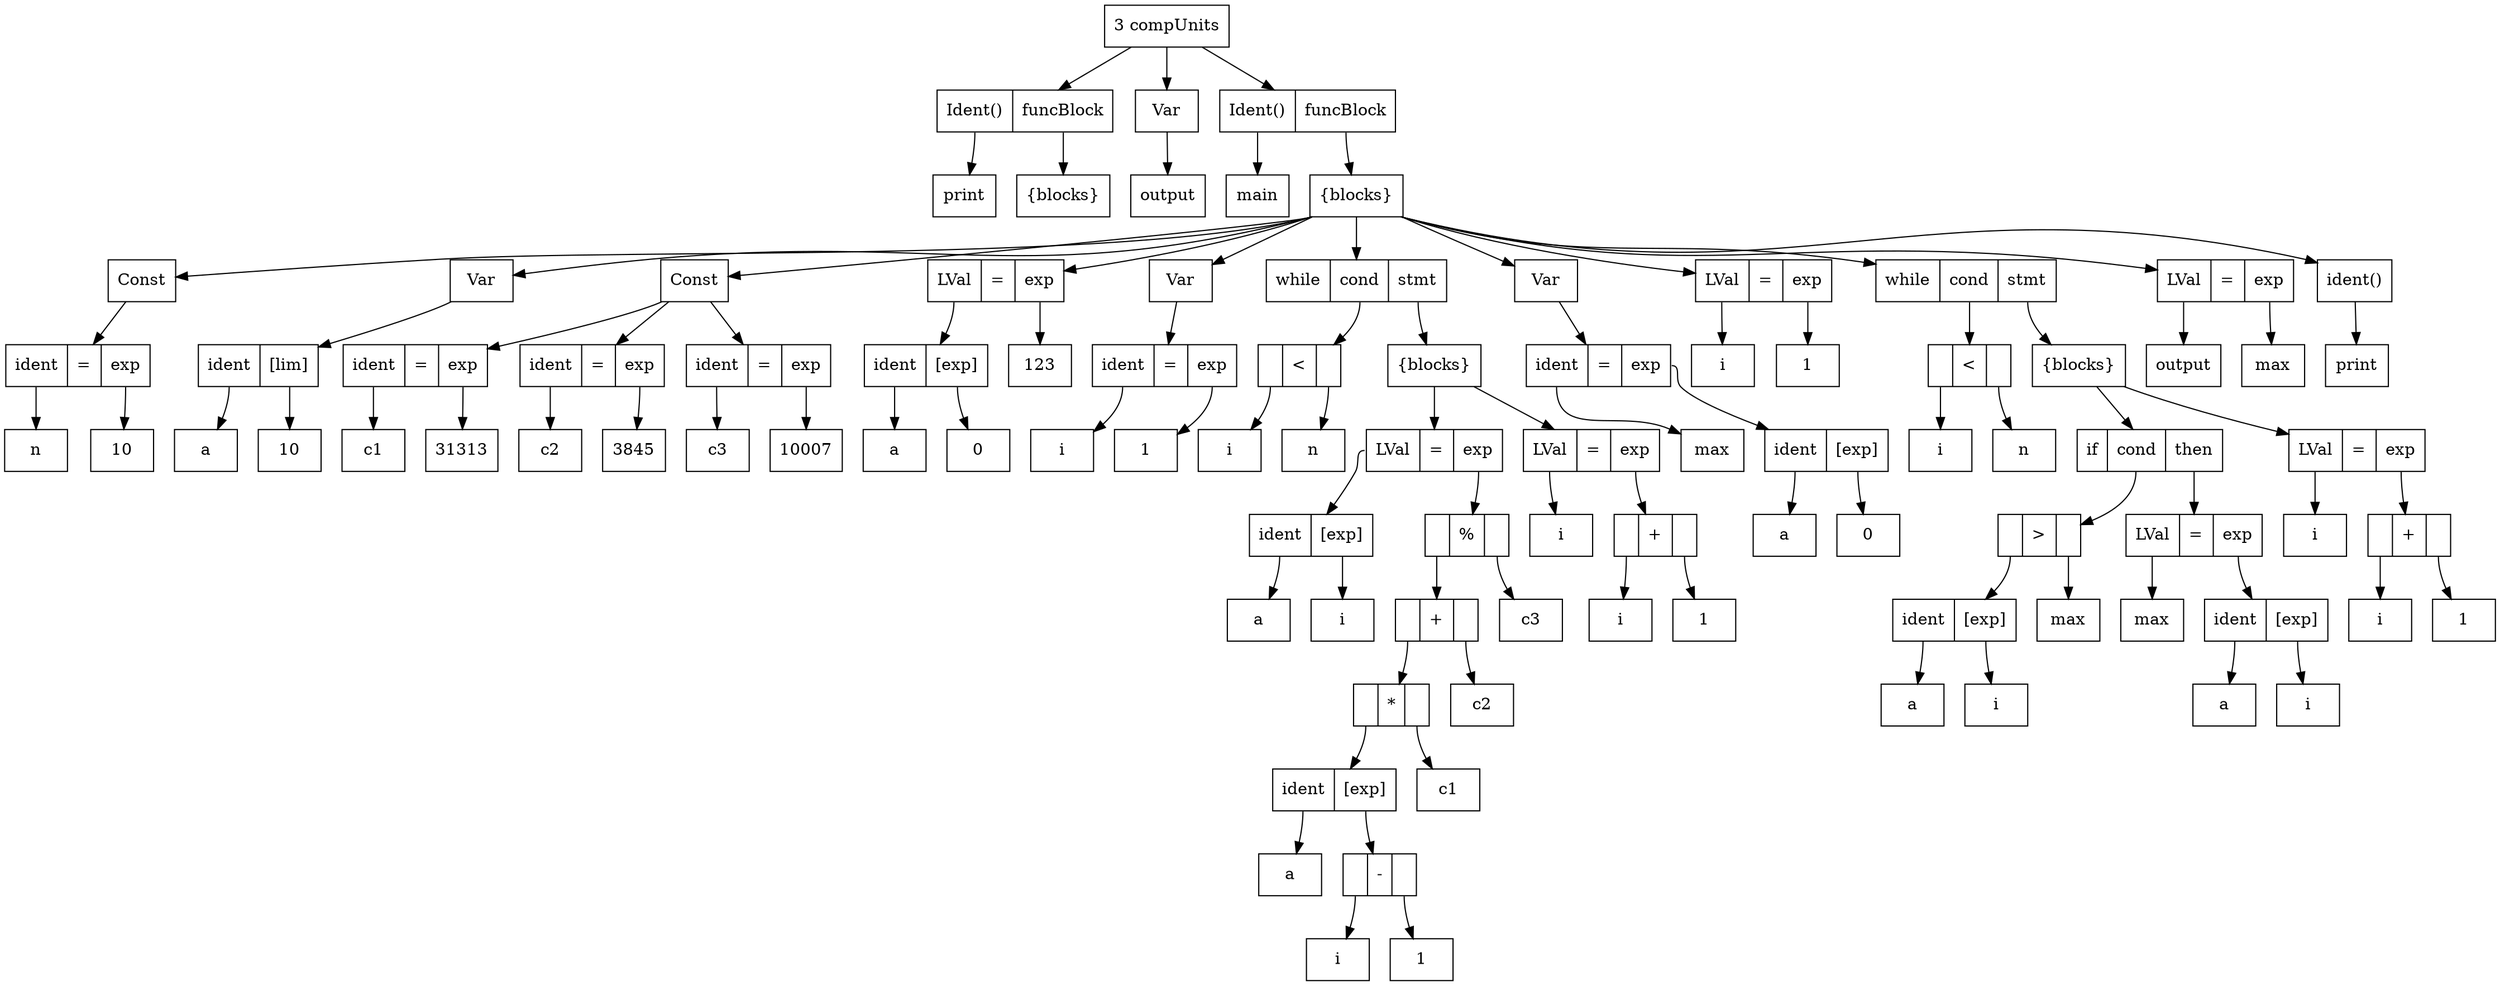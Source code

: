 digraph {
    node [shape = record];
    0 [label = "<0> 3 compUnits"];
    1 [label = "<0> Ident\(\)|<1> funcBlock"];
    2 [label = "<0> print"];
    3 [label = "<0> \{blocks\}"];
    1:0 -> 2;
    1:1 -> 3;
    0:0 -> 1;
    4 [label = "<0> Var"];
    5 [label = "<0> output"];
    4:0 -> 5;
    0:0 -> 4;
    6 [label = "<0> Ident\(\)|<1> funcBlock"];
    7 [label = "<0> main"];
    8 [label = "<0> \{blocks\}"];
    9 [label = "<0> Const"];
    10 [label = "<0> ident|<1> =|<2> exp"];
    11 [label = "<0> n"];
    12 [label = "<0> 10"];
    10:0 -> 11;
    10:2 -> 12;
    9:0 -> 10;
    8:0 -> 9;
    13 [label = "<0> Var"];
    14 [label = "<0> ident|<1> \[lim\]"];
    15 [label = "<0> a"];
    16 [label = "<0> 10"];
    14:0 -> 15;
    14:1 -> 16;
    13:0 -> 14;
    8:0 -> 13;
    17 [label = "<0> Const"];
    18 [label = "<0> ident|<1> =|<2> exp"];
    19 [label = "<0> c1"];
    20 [label = "<0> 31313"];
    18:0 -> 19;
    18:2 -> 20;
    17:0 -> 18;
    21 [label = "<0> ident|<1> =|<2> exp"];
    22 [label = "<0> c2"];
    23 [label = "<0> 3845"];
    21:0 -> 22;
    21:2 -> 23;
    17:0 -> 21;
    24 [label = "<0> ident|<1> =|<2> exp"];
    25 [label = "<0> c3"];
    26 [label = "<0> 10007"];
    24:0 -> 25;
    24:2 -> 26;
    17:0 -> 24;
    8:0 -> 17;
    27 [label = "<0> LVal|<1> =|<2> exp"];
    28 [label = "<0> ident|<1> \[exp\]"];
    29 [label = "<0> a"];
    30 [label = "<0> 0"];
    28:0 -> 29;
    28:1 -> 30;
    31 [label = "<0> 123"];
    27:0 -> 28;
    27:2 -> 31;
    8:0 -> 27;
    32 [label = "<0> Var"];
    33 [label = "<0> ident|<1> =|<2> exp"];
    34 [label = "<0> i"];
    35 [label = "<0> 1"];
    33:0 -> 34;
    33:2 -> 35;
    32:0 -> 33;
    8:0 -> 32;
    36 [label = "<0> while|<1> cond|<2> stmt"];
    37 [label = "<0>  |<1> \<|<2>  "];
    38 [label = "<0> i"];
    39 [label = "<0> n"];
    37:0 -> 38;
    37:2 -> 39;
    40 [label = "<0> \{blocks\}"];
    41 [label = "<0> LVal|<1> =|<2> exp"];
    42 [label = "<0> ident|<1> \[exp\]"];
    43 [label = "<0> a"];
    44 [label = "<0> i"];
    42:0 -> 43;
    42:1 -> 44;
    45 [label = "<0>  |<1> %|<2>  "];
    46 [label = "<0>  |<1> +|<2>  "];
    47 [label = "<0>  |<1> *|<2>  "];
    48 [label = "<0> ident|<1> \[exp\]"];
    49 [label = "<0> a"];
    50 [label = "<0>  |<1> -|<2>  "];
    51 [label = "<0> i"];
    52 [label = "<0> 1"];
    50:0 -> 51;
    50:2 -> 52;
    48:0 -> 49;
    48:1 -> 50;
    53 [label = "<0> c1"];
    47:0 -> 48;
    47:2 -> 53;
    54 [label = "<0> c2"];
    46:0 -> 47;
    46:2 -> 54;
    55 [label = "<0> c3"];
    45:0 -> 46;
    45:2 -> 55;
    41:0 -> 42;
    41:2 -> 45;
    40:0 -> 41;
    56 [label = "<0> LVal|<1> =|<2> exp"];
    57 [label = "<0> i"];
    58 [label = "<0>  |<1> +|<2>  "];
    59 [label = "<0> i"];
    60 [label = "<0> 1"];
    58:0 -> 59;
    58:2 -> 60;
    56:0 -> 57;
    56:2 -> 58;
    40:0 -> 56;
    36:1 -> 37;
    36:2 -> 40;
    8:0 -> 36;
    61 [label = "<0> Var"];
    62 [label = "<0> ident|<1> =|<2> exp"];
    63 [label = "<0> max"];
    64 [label = "<0> ident|<1> \[exp\]"];
    65 [label = "<0> a"];
    66 [label = "<0> 0"];
    64:0 -> 65;
    64:1 -> 66;
    62:0 -> 63;
    62:2 -> 64;
    61:0 -> 62;
    8:0 -> 61;
    67 [label = "<0> LVal|<1> =|<2> exp"];
    68 [label = "<0> i"];
    69 [label = "<0> 1"];
    67:0 -> 68;
    67:2 -> 69;
    8:0 -> 67;
    70 [label = "<0> while|<1> cond|<2> stmt"];
    71 [label = "<0>  |<1> \<|<2>  "];
    72 [label = "<0> i"];
    73 [label = "<0> n"];
    71:0 -> 72;
    71:2 -> 73;
    74 [label = "<0> \{blocks\}"];
    75 [label = "<0> if|<1> cond|<2> then"];
    76 [label = "<0>  |<1> \>|<2>  "];
    77 [label = "<0> ident|<1> \[exp\]"];
    78 [label = "<0> a"];
    79 [label = "<0> i"];
    77:0 -> 78;
    77:1 -> 79;
    80 [label = "<0> max"];
    76:0 -> 77;
    76:2 -> 80;
    81 [label = "<0> LVal|<1> =|<2> exp"];
    82 [label = "<0> max"];
    83 [label = "<0> ident|<1> \[exp\]"];
    84 [label = "<0> a"];
    85 [label = "<0> i"];
    83:0 -> 84;
    83:1 -> 85;
    81:0 -> 82;
    81:2 -> 83;
    75:1 -> 76;
    75:2 -> 81;
    74:0 -> 75;
    86 [label = "<0> LVal|<1> =|<2> exp"];
    87 [label = "<0> i"];
    88 [label = "<0>  |<1> +|<2>  "];
    89 [label = "<0> i"];
    90 [label = "<0> 1"];
    88:0 -> 89;
    88:2 -> 90;
    86:0 -> 87;
    86:2 -> 88;
    74:0 -> 86;
    70:1 -> 71;
    70:2 -> 74;
    8:0 -> 70;
    91 [label = "<0> LVal|<1> =|<2> exp"];
    92 [label = "<0> output"];
    93 [label = "<0> max"];
    91:0 -> 92;
    91:2 -> 93;
    8:0 -> 91;
    94 [label = "<0> ident\(\)"];
    95 [label = "<0> print"];
    94:0 -> 95;
    8:0 -> 94;
    6:0 -> 7;
    6:1 -> 8;
    0:0 -> 6;
}